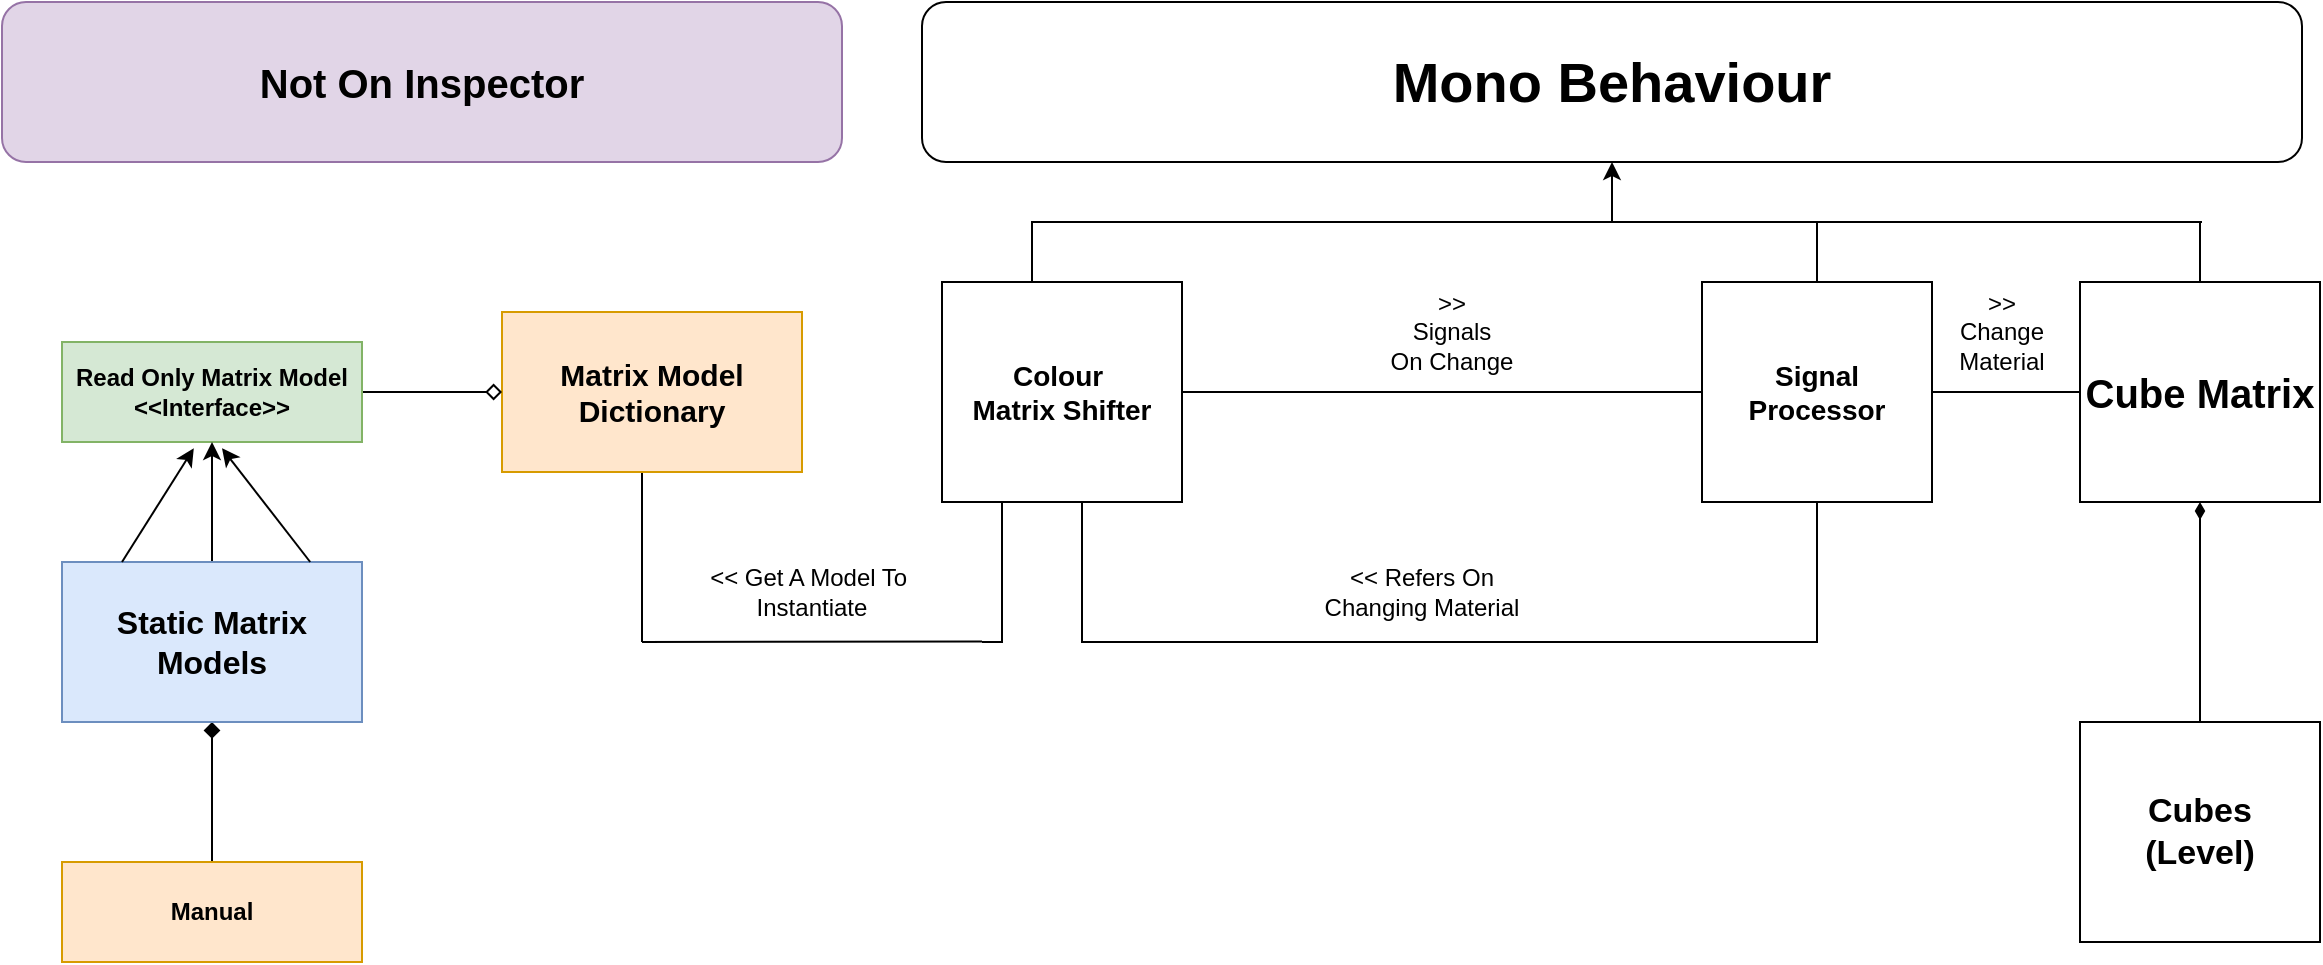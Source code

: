 <mxfile version="23.1.1" type="device">
  <diagram id="C5RBs43oDa-KdzZeNtuy" name="Page-1">
    <mxGraphModel dx="2074" dy="1106" grid="1" gridSize="10" guides="1" tooltips="1" connect="1" arrows="1" fold="1" page="1" pageScale="1" pageWidth="1169" pageHeight="827" math="0" shadow="0">
      <root>
        <mxCell id="WIyWlLk6GJQsqaUBKTNV-0" />
        <mxCell id="WIyWlLk6GJQsqaUBKTNV-1" parent="WIyWlLk6GJQsqaUBKTNV-0" />
        <mxCell id="b6auqr88X2530byy-Ylc-60" value="&lt;font size=&quot;1&quot;&gt;&lt;b style=&quot;font-size: 28px;&quot;&gt;Mono Behaviour&lt;/b&gt;&lt;/font&gt;" style="rounded=1;whiteSpace=wrap;html=1;" parent="WIyWlLk6GJQsqaUBKTNV-1" vertex="1">
          <mxGeometry x="470" y="20" width="690" height="80" as="geometry" />
        </mxCell>
        <mxCell id="b6auqr88X2530byy-Ylc-82" style="edgeStyle=orthogonalEdgeStyle;rounded=0;orthogonalLoop=1;jettySize=auto;html=1;entryX=0;entryY=0.5;entryDx=0;entryDy=0;endArrow=none;endFill=0;" parent="WIyWlLk6GJQsqaUBKTNV-1" source="b6auqr88X2530byy-Ylc-61" target="b6auqr88X2530byy-Ylc-63" edge="1">
          <mxGeometry relative="1" as="geometry" />
        </mxCell>
        <mxCell id="b6auqr88X2530byy-Ylc-61" value="&lt;div&gt;&lt;b&gt;&lt;font style=&quot;font-size: 14px;&quot;&gt;Colour&amp;nbsp;&lt;/font&gt;&lt;/b&gt;&lt;/div&gt;&lt;div&gt;&lt;b&gt;&lt;font style=&quot;font-size: 14px;&quot;&gt;Matrix Shifter&lt;/font&gt;&lt;/b&gt;&lt;/div&gt;" style="rounded=0;whiteSpace=wrap;html=1;" parent="WIyWlLk6GJQsqaUBKTNV-1" vertex="1">
          <mxGeometry x="480" y="160" width="120" height="110" as="geometry" />
        </mxCell>
        <mxCell id="b6auqr88X2530byy-Ylc-66" style="edgeStyle=orthogonalEdgeStyle;rounded=0;orthogonalLoop=1;jettySize=auto;html=1;exitX=0.5;exitY=0;exitDx=0;exitDy=0;entryX=0.5;entryY=1;entryDx=0;entryDy=0;" parent="WIyWlLk6GJQsqaUBKTNV-1" target="b6auqr88X2530byy-Ylc-60" edge="1">
          <mxGeometry relative="1" as="geometry">
            <Array as="points">
              <mxPoint x="525" y="130" />
              <mxPoint x="815" y="130" />
            </Array>
            <mxPoint x="525" y="160" as="sourcePoint" />
          </mxGeometry>
        </mxCell>
        <mxCell id="b6auqr88X2530byy-Ylc-103" style="edgeStyle=orthogonalEdgeStyle;rounded=0;orthogonalLoop=1;jettySize=auto;html=1;endArrow=none;endFill=0;" parent="WIyWlLk6GJQsqaUBKTNV-1" edge="1">
          <mxGeometry relative="1" as="geometry">
            <mxPoint x="500" y="340" as="targetPoint" />
            <mxPoint x="500" y="270" as="sourcePoint" />
            <Array as="points">
              <mxPoint x="510" y="270" />
              <mxPoint x="510" y="340" />
            </Array>
          </mxGeometry>
        </mxCell>
        <mxCell id="b6auqr88X2530byy-Ylc-78" style="edgeStyle=orthogonalEdgeStyle;rounded=0;orthogonalLoop=1;jettySize=auto;html=1;endArrow=none;endFill=0;" parent="WIyWlLk6GJQsqaUBKTNV-1" source="b6auqr88X2530byy-Ylc-63" edge="1">
          <mxGeometry relative="1" as="geometry">
            <mxPoint x="917.5" y="130" as="targetPoint" />
          </mxGeometry>
        </mxCell>
        <mxCell id="b6auqr88X2530byy-Ylc-81" style="edgeStyle=orthogonalEdgeStyle;rounded=0;orthogonalLoop=1;jettySize=auto;html=1;entryX=0.75;entryY=1;entryDx=0;entryDy=0;endArrow=none;endFill=0;" parent="WIyWlLk6GJQsqaUBKTNV-1" source="b6auqr88X2530byy-Ylc-63" edge="1">
          <mxGeometry relative="1" as="geometry">
            <mxPoint x="555" y="270" as="targetPoint" />
            <Array as="points">
              <mxPoint x="918" y="340" />
              <mxPoint x="550" y="340" />
              <mxPoint x="550" y="270" />
            </Array>
          </mxGeometry>
        </mxCell>
        <mxCell id="b6auqr88X2530byy-Ylc-86" style="edgeStyle=orthogonalEdgeStyle;rounded=0;orthogonalLoop=1;jettySize=auto;html=1;entryX=0;entryY=0.5;entryDx=0;entryDy=0;endArrow=none;endFill=0;" parent="WIyWlLk6GJQsqaUBKTNV-1" source="b6auqr88X2530byy-Ylc-63" target="b6auqr88X2530byy-Ylc-64" edge="1">
          <mxGeometry relative="1" as="geometry" />
        </mxCell>
        <mxCell id="b6auqr88X2530byy-Ylc-63" value="&lt;font style=&quot;font-size: 14px;&quot;&gt;&lt;b&gt;Signal Processor&lt;/b&gt;&lt;/font&gt;" style="rounded=0;whiteSpace=wrap;html=1;" parent="WIyWlLk6GJQsqaUBKTNV-1" vertex="1">
          <mxGeometry x="860" y="160" width="115" height="110" as="geometry" />
        </mxCell>
        <mxCell id="b6auqr88X2530byy-Ylc-79" style="edgeStyle=orthogonalEdgeStyle;rounded=0;orthogonalLoop=1;jettySize=auto;html=1;endArrow=none;endFill=0;" parent="WIyWlLk6GJQsqaUBKTNV-1" source="b6auqr88X2530byy-Ylc-64" edge="1">
          <mxGeometry relative="1" as="geometry">
            <mxPoint x="1109" y="130" as="targetPoint" />
          </mxGeometry>
        </mxCell>
        <mxCell id="b6auqr88X2530byy-Ylc-64" value="&lt;b&gt;&lt;font style=&quot;font-size: 20px;&quot;&gt;Cube Matrix&lt;/font&gt;&lt;/b&gt;" style="rounded=0;whiteSpace=wrap;html=1;" parent="WIyWlLk6GJQsqaUBKTNV-1" vertex="1">
          <mxGeometry x="1049" y="160" width="120" height="110" as="geometry" />
        </mxCell>
        <mxCell id="b6auqr88X2530byy-Ylc-69" value="" style="endArrow=none;html=1;rounded=0;" parent="WIyWlLk6GJQsqaUBKTNV-1" edge="1">
          <mxGeometry width="50" height="50" relative="1" as="geometry">
            <mxPoint x="1110" y="130" as="sourcePoint" />
            <mxPoint x="810" y="130" as="targetPoint" />
          </mxGeometry>
        </mxCell>
        <mxCell id="b6auqr88X2530byy-Ylc-83" value="&lt;div&gt;&amp;gt;&amp;gt;&lt;/div&gt;&lt;div&gt;Signals&lt;/div&gt;&lt;div&gt;On Change&lt;br&gt;&lt;/div&gt;" style="text;html=1;strokeColor=none;fillColor=none;align=center;verticalAlign=middle;whiteSpace=wrap;rounded=0;" parent="WIyWlLk6GJQsqaUBKTNV-1" vertex="1">
          <mxGeometry x="700" y="150" width="70" height="70" as="geometry" />
        </mxCell>
        <mxCell id="b6auqr88X2530byy-Ylc-84" value="&lt;div&gt;&amp;gt;&amp;gt;&lt;br&gt;&lt;/div&gt;&lt;div&gt;Change&lt;/div&gt;&lt;div&gt;Material&lt;br&gt;&lt;/div&gt;" style="text;html=1;strokeColor=none;fillColor=none;align=center;verticalAlign=middle;whiteSpace=wrap;rounded=0;" parent="WIyWlLk6GJQsqaUBKTNV-1" vertex="1">
          <mxGeometry x="980" y="160" width="60" height="50" as="geometry" />
        </mxCell>
        <mxCell id="b6auqr88X2530byy-Ylc-85" value="&amp;lt;&amp;lt; Refers On Changing Material" style="text;html=1;strokeColor=none;fillColor=none;align=center;verticalAlign=middle;whiteSpace=wrap;rounded=0;" parent="WIyWlLk6GJQsqaUBKTNV-1" vertex="1">
          <mxGeometry x="660" y="300" width="120" height="30" as="geometry" />
        </mxCell>
        <mxCell id="b6auqr88X2530byy-Ylc-87" value="&lt;font style=&quot;font-size: 20px;&quot;&gt;&lt;b&gt;Not On Inspector&lt;br&gt;&lt;/b&gt;&lt;/font&gt;" style="rounded=1;whiteSpace=wrap;html=1;fillColor=#e1d5e7;strokeColor=#9673a6;" parent="WIyWlLk6GJQsqaUBKTNV-1" vertex="1">
          <mxGeometry x="10" y="20" width="420" height="80" as="geometry" />
        </mxCell>
        <mxCell id="b6auqr88X2530byy-Ylc-104" style="edgeStyle=orthogonalEdgeStyle;rounded=0;orthogonalLoop=1;jettySize=auto;html=1;endArrow=none;endFill=0;" parent="WIyWlLk6GJQsqaUBKTNV-1" edge="1">
          <mxGeometry relative="1" as="geometry">
            <mxPoint x="330" y="340" as="targetPoint" />
            <mxPoint x="330" y="255" as="sourcePoint" />
          </mxGeometry>
        </mxCell>
        <mxCell id="b6auqr88X2530byy-Ylc-92" value="&lt;b style=&quot;font-size: 15px;&quot;&gt;Matrix Model Dictionary&lt;br&gt;&lt;/b&gt;" style="rounded=0;whiteSpace=wrap;html=1;fillColor=#ffe6cc;strokeColor=#d79b00;" parent="WIyWlLk6GJQsqaUBKTNV-1" vertex="1">
          <mxGeometry x="260" y="175" width="150" height="80" as="geometry" />
        </mxCell>
        <mxCell id="b6auqr88X2530byy-Ylc-101" style="edgeStyle=orthogonalEdgeStyle;rounded=0;orthogonalLoop=1;jettySize=auto;html=1;entryX=0;entryY=0.5;entryDx=0;entryDy=0;endArrow=diamond;endFill=0;" parent="WIyWlLk6GJQsqaUBKTNV-1" source="b6auqr88X2530byy-Ylc-93" target="b6auqr88X2530byy-Ylc-92" edge="1">
          <mxGeometry relative="1" as="geometry" />
        </mxCell>
        <mxCell id="b6auqr88X2530byy-Ylc-93" value="&lt;div&gt;&lt;b&gt;Read Only Matrix Model&lt;/b&gt;&lt;/div&gt;&lt;div&gt;&lt;b&gt;&amp;lt;&amp;lt;Interface&amp;gt;&amp;gt;&lt;br&gt;&lt;/b&gt;&lt;/div&gt;" style="rounded=0;whiteSpace=wrap;html=1;fillColor=#d5e8d4;strokeColor=#82b366;" parent="WIyWlLk6GJQsqaUBKTNV-1" vertex="1">
          <mxGeometry x="40" y="190" width="150" height="50" as="geometry" />
        </mxCell>
        <mxCell id="b6auqr88X2530byy-Ylc-96" style="edgeStyle=orthogonalEdgeStyle;rounded=0;orthogonalLoop=1;jettySize=auto;html=1;entryX=0.5;entryY=1;entryDx=0;entryDy=0;" parent="WIyWlLk6GJQsqaUBKTNV-1" source="b6auqr88X2530byy-Ylc-94" target="b6auqr88X2530byy-Ylc-93" edge="1">
          <mxGeometry relative="1" as="geometry" />
        </mxCell>
        <mxCell id="b6auqr88X2530byy-Ylc-102" style="edgeStyle=orthogonalEdgeStyle;rounded=0;orthogonalLoop=1;jettySize=auto;html=1;entryX=0.5;entryY=0;entryDx=0;entryDy=0;endArrow=none;endFill=0;startArrow=diamond;startFill=1;" parent="WIyWlLk6GJQsqaUBKTNV-1" source="b6auqr88X2530byy-Ylc-94" target="b6auqr88X2530byy-Ylc-95" edge="1">
          <mxGeometry relative="1" as="geometry" />
        </mxCell>
        <mxCell id="b6auqr88X2530byy-Ylc-94" value="&lt;font style=&quot;font-size: 16px;&quot;&gt;&lt;b&gt;Static Matrix Models&lt;br&gt;&lt;/b&gt;&lt;/font&gt;" style="rounded=0;whiteSpace=wrap;html=1;fillColor=#dae8fc;strokeColor=#6c8ebf;" parent="WIyWlLk6GJQsqaUBKTNV-1" vertex="1">
          <mxGeometry x="40" y="300" width="150" height="80" as="geometry" />
        </mxCell>
        <mxCell id="b6auqr88X2530byy-Ylc-95" value="&lt;b&gt;Manual&lt;/b&gt;" style="rounded=0;whiteSpace=wrap;html=1;fillColor=#ffe6cc;strokeColor=#d79b00;" parent="WIyWlLk6GJQsqaUBKTNV-1" vertex="1">
          <mxGeometry x="40" y="450" width="150" height="50" as="geometry" />
        </mxCell>
        <mxCell id="b6auqr88X2530byy-Ylc-98" value="" style="endArrow=classic;html=1;rounded=0;entryX=0.5;entryY=1;entryDx=0;entryDy=0;exitX=0.794;exitY=-0.039;exitDx=0;exitDy=0;exitPerimeter=0;" parent="WIyWlLk6GJQsqaUBKTNV-1" edge="1">
          <mxGeometry width="50" height="50" relative="1" as="geometry">
            <mxPoint x="164.1" y="300.0" as="sourcePoint" />
            <mxPoint x="120" y="243.12" as="targetPoint" />
          </mxGeometry>
        </mxCell>
        <mxCell id="b6auqr88X2530byy-Ylc-100" value="" style="endArrow=classic;html=1;rounded=0;exitX=0.794;exitY=-0.039;exitDx=0;exitDy=0;exitPerimeter=0;" parent="WIyWlLk6GJQsqaUBKTNV-1" edge="1">
          <mxGeometry width="50" height="50" relative="1" as="geometry">
            <mxPoint x="70.0" y="300.0" as="sourcePoint" />
            <mxPoint x="105.9" y="243.12" as="targetPoint" />
          </mxGeometry>
        </mxCell>
        <mxCell id="b6auqr88X2530byy-Ylc-105" value="" style="endArrow=none;html=1;rounded=0;" parent="WIyWlLk6GJQsqaUBKTNV-1" edge="1">
          <mxGeometry width="50" height="50" relative="1" as="geometry">
            <mxPoint x="330" y="340" as="sourcePoint" />
            <mxPoint x="500" y="339.78" as="targetPoint" />
          </mxGeometry>
        </mxCell>
        <mxCell id="b6auqr88X2530byy-Ylc-106" value="&lt;div&gt;&amp;lt;&amp;lt; Get A Model To&amp;nbsp;&lt;/div&gt;&lt;div&gt;Instantiate &lt;br&gt;&lt;/div&gt;" style="text;html=1;strokeColor=none;fillColor=none;align=center;verticalAlign=middle;whiteSpace=wrap;rounded=0;" parent="WIyWlLk6GJQsqaUBKTNV-1" vertex="1">
          <mxGeometry x="310" y="285" width="210" height="60" as="geometry" />
        </mxCell>
        <mxCell id="b6auqr88X2530byy-Ylc-109" style="edgeStyle=orthogonalEdgeStyle;rounded=0;orthogonalLoop=1;jettySize=auto;html=1;endArrow=diamondThin;endFill=1;" parent="WIyWlLk6GJQsqaUBKTNV-1" source="b6auqr88X2530byy-Ylc-107" target="b6auqr88X2530byy-Ylc-64" edge="1">
          <mxGeometry relative="1" as="geometry" />
        </mxCell>
        <mxCell id="b6auqr88X2530byy-Ylc-107" value="&lt;div style=&quot;font-size: 17px;&quot;&gt;&lt;font style=&quot;font-size: 17px;&quot;&gt;&lt;b&gt;Cubes&lt;/b&gt;&lt;/font&gt;&lt;/div&gt;&lt;div style=&quot;font-size: 17px;&quot;&gt;&lt;font style=&quot;font-size: 17px;&quot;&gt;&lt;b&gt;&lt;font style=&quot;font-size: 17px;&quot;&gt;(Level)&lt;/font&gt;&lt;br&gt;&lt;/b&gt;&lt;/font&gt;&lt;/div&gt;" style="rounded=0;whiteSpace=wrap;html=1;" parent="WIyWlLk6GJQsqaUBKTNV-1" vertex="1">
          <mxGeometry x="1049" y="380" width="120" height="110" as="geometry" />
        </mxCell>
      </root>
    </mxGraphModel>
  </diagram>
</mxfile>
